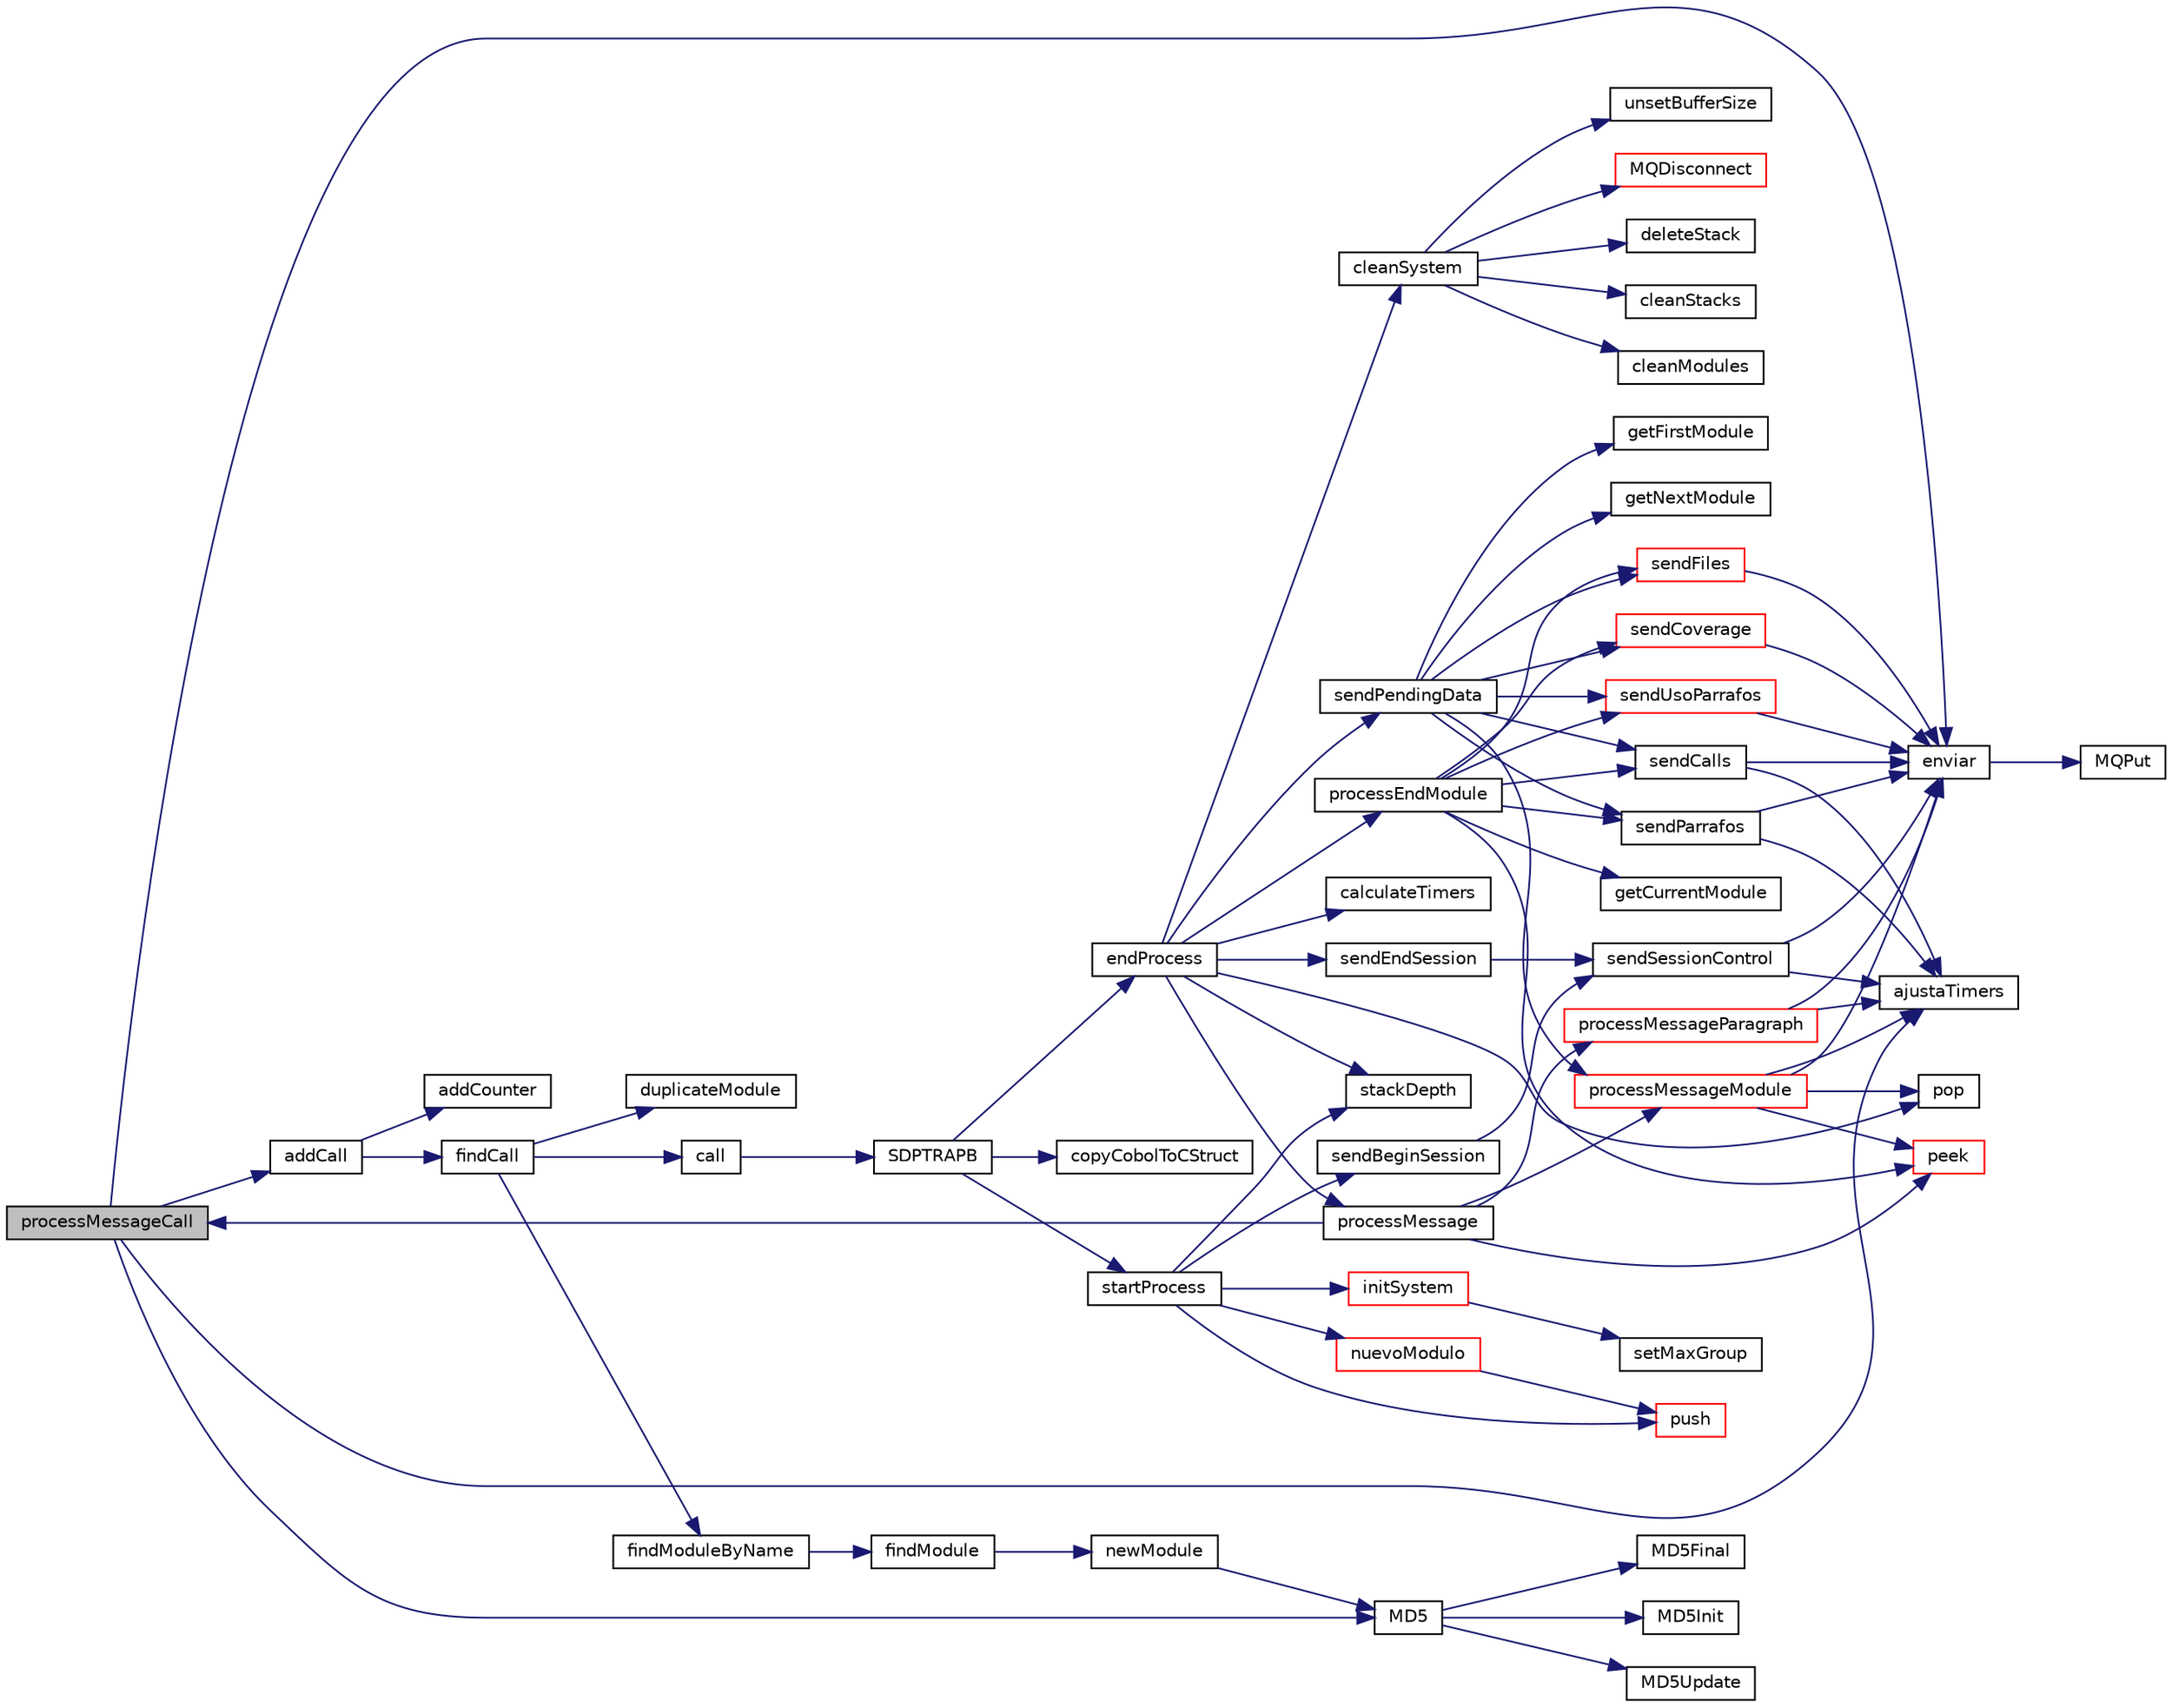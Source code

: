 digraph "processMessageCall"
{
  edge [fontname="Helvetica",fontsize="10",labelfontname="Helvetica",labelfontsize="10"];
  node [fontname="Helvetica",fontsize="10",shape=record];
  rankdir="LR";
  Node1 [label="processMessageCall",height=0.2,width=0.4,color="black", fillcolor="grey75", style="filled", fontcolor="black"];
  Node1 -> Node2 [color="midnightblue",fontsize="10",style="solid"];
  Node2 [label="addCall",height=0.2,width=0.4,color="black", fillcolor="white", style="filled",URL="$modulos_8c.html#a99eadd22b499b79658bd8b0ae82dd7bc"];
  Node2 -> Node3 [color="midnightblue",fontsize="10",style="solid"];
  Node3 [label="findCall",height=0.2,width=0.4,color="black", fillcolor="white", style="filled",URL="$modulos_8c.html#af7747e73680c46384ec80d5969c9b9d1"];
  Node3 -> Node4 [color="midnightblue",fontsize="10",style="solid"];
  Node4 [label="call",height=0.2,width=0.4,color="black", fillcolor="white", style="filled",URL="$tst_functions_8c.html#ad404106300a4eba7630fc7a2b62dbd2e"];
  Node4 -> Node5 [color="midnightblue",fontsize="10",style="solid"];
  Node5 [label="SDPTRAPB",height=0.2,width=0.4,color="black", fillcolor="white", style="filled",URL="$_s_d_p_t_r_a_p_b_8c.html#ae94cd489111188c3ccda942c856494f2"];
  Node5 -> Node6 [color="midnightblue",fontsize="10",style="solid"];
  Node6 [label="copyCobolToCStruct",height=0.2,width=0.4,color="black", fillcolor="white", style="filled",URL="$cob2c_8c.html#a7b6a88dac211a2521b42d23d3080c09d"];
  Node5 -> Node7 [color="midnightblue",fontsize="10",style="solid"];
  Node7 [label="endProcess",height=0.2,width=0.4,color="black", fillcolor="white", style="filled",URL="$_s_d_p_t_r_a_p_b_8c.html#aa42745580a553732a3f221db4d209801"];
  Node7 -> Node8 [color="midnightblue",fontsize="10",style="solid"];
  Node8 [label="pop",height=0.2,width=0.4,color="black", fillcolor="white", style="filled",URL="$pila_8c.html#a1db44ba0ac493c74045249cbc9da35ce"];
  Node7 -> Node9 [color="midnightblue",fontsize="10",style="solid"];
  Node9 [label="calculateTimers",height=0.2,width=0.4,color="black", fillcolor="white", style="filled",URL="$_s_d_p_t_r_a_p_b_8c.html#a0704e6747f6e4e33d32b791e60c85953"];
  Node7 -> Node10 [color="midnightblue",fontsize="10",style="solid"];
  Node10 [label="processMessage",height=0.2,width=0.4,color="black", fillcolor="white", style="filled",URL="$messages_8c.html#ad9a5bcb8859dbde9b0a6029b344b68cd"];
  Node10 -> Node11 [color="midnightblue",fontsize="10",style="solid"];
  Node11 [label="peek",height=0.2,width=0.4,color="red", fillcolor="white", style="filled",URL="$pila_8c.html#a4cd5ead0eacae2da44d2e23a5cd2ff85"];
  Node10 -> Node1 [color="midnightblue",fontsize="10",style="solid"];
  Node10 -> Node12 [color="midnightblue",fontsize="10",style="solid"];
  Node12 [label="processMessageParagraph",height=0.2,width=0.4,color="red", fillcolor="white", style="filled",URL="$messages_8c.html#a01dcea3425d9a1ac856ca40e46c11e06"];
  Node12 -> Node13 [color="midnightblue",fontsize="10",style="solid"];
  Node13 [label="ajustaTimers",height=0.2,width=0.4,color="black", fillcolor="white", style="filled",URL="$messages_8c.html#ade4488bea47f13725077ee3a3e0bac34"];
  Node12 -> Node14 [color="midnightblue",fontsize="10",style="solid"];
  Node14 [label="enviar",height=0.2,width=0.4,color="black", fillcolor="white", style="filled",URL="$amqsdp_8c.html#ab05385469ff40b1b77e3c41846d1421f"];
  Node14 -> Node15 [color="midnightblue",fontsize="10",style="solid"];
  Node15 [label="MQPut",height=0.2,width=0.4,color="black", fillcolor="white", style="filled",URL="$amqsdp_8c.html#a9531d8185ec00f217beb2bcb561099d6"];
  Node10 -> Node16 [color="midnightblue",fontsize="10",style="solid"];
  Node16 [label="processMessageModule",height=0.2,width=0.4,color="red", fillcolor="white", style="filled",URL="$messages_8c.html#a38f5a7f119931cf2c5d80bf082d79396"];
  Node16 -> Node8 [color="midnightblue",fontsize="10",style="solid"];
  Node16 -> Node11 [color="midnightblue",fontsize="10",style="solid"];
  Node16 -> Node13 [color="midnightblue",fontsize="10",style="solid"];
  Node16 -> Node14 [color="midnightblue",fontsize="10",style="solid"];
  Node7 -> Node17 [color="midnightblue",fontsize="10",style="solid"];
  Node17 [label="processEndModule",height=0.2,width=0.4,color="black", fillcolor="white", style="filled",URL="$messages_8c.html#ae4bd6b37abd013f42f2ac297cc683573"];
  Node17 -> Node18 [color="midnightblue",fontsize="10",style="solid"];
  Node18 [label="sendParrafos",height=0.2,width=0.4,color="black", fillcolor="white", style="filled",URL="$messages_8c.html#a347af0003cb0b768fdba68788e9cde4a"];
  Node18 -> Node13 [color="midnightblue",fontsize="10",style="solid"];
  Node18 -> Node14 [color="midnightblue",fontsize="10",style="solid"];
  Node17 -> Node19 [color="midnightblue",fontsize="10",style="solid"];
  Node19 [label="getCurrentModule",height=0.2,width=0.4,color="black", fillcolor="white", style="filled",URL="$modulos_8c.html#af653e19b55527e3f89161ec0c18c710a"];
  Node17 -> Node20 [color="midnightblue",fontsize="10",style="solid"];
  Node20 [label="sendCalls",height=0.2,width=0.4,color="black", fillcolor="white", style="filled",URL="$messages_8c.html#a508bbb821e7ca1f2df8497d011d0f51a"];
  Node20 -> Node13 [color="midnightblue",fontsize="10",style="solid"];
  Node20 -> Node14 [color="midnightblue",fontsize="10",style="solid"];
  Node17 -> Node21 [color="midnightblue",fontsize="10",style="solid"];
  Node21 [label="sendCoverage",height=0.2,width=0.4,color="red", fillcolor="white", style="filled",URL="$messages_8c.html#a55fc859ca4230a2ec01f70112072a6c1"];
  Node21 -> Node14 [color="midnightblue",fontsize="10",style="solid"];
  Node17 -> Node11 [color="midnightblue",fontsize="10",style="solid"];
  Node17 -> Node22 [color="midnightblue",fontsize="10",style="solid"];
  Node22 [label="sendUsoParrafos",height=0.2,width=0.4,color="red", fillcolor="white", style="filled",URL="$messages_8c.html#a395163ce9ccd27fd0ad904ec2dfbde51"];
  Node22 -> Node14 [color="midnightblue",fontsize="10",style="solid"];
  Node17 -> Node23 [color="midnightblue",fontsize="10",style="solid"];
  Node23 [label="sendFiles",height=0.2,width=0.4,color="red", fillcolor="white", style="filled",URL="$messages_8c.html#acc51fc909744a1dba67838e37aaf8bf1"];
  Node23 -> Node14 [color="midnightblue",fontsize="10",style="solid"];
  Node7 -> Node24 [color="midnightblue",fontsize="10",style="solid"];
  Node24 [label="stackDepth",height=0.2,width=0.4,color="black", fillcolor="white", style="filled",URL="$pila_8c.html#a413fbb234d19804d9041033a716e0d75"];
  Node7 -> Node25 [color="midnightblue",fontsize="10",style="solid"];
  Node25 [label="sendPendingData",height=0.2,width=0.4,color="black", fillcolor="white", style="filled",URL="$messages_8c.html#ad2e875f26a55b957c63137be3e719471"];
  Node25 -> Node26 [color="midnightblue",fontsize="10",style="solid"];
  Node26 [label="getFirstModule",height=0.2,width=0.4,color="black", fillcolor="white", style="filled",URL="$modulos_8c.html#a0085fb1e078dbb75094358fb3fa9e9cc"];
  Node25 -> Node18 [color="midnightblue",fontsize="10",style="solid"];
  Node25 -> Node20 [color="midnightblue",fontsize="10",style="solid"];
  Node25 -> Node21 [color="midnightblue",fontsize="10",style="solid"];
  Node25 -> Node22 [color="midnightblue",fontsize="10",style="solid"];
  Node25 -> Node23 [color="midnightblue",fontsize="10",style="solid"];
  Node25 -> Node16 [color="midnightblue",fontsize="10",style="solid"];
  Node25 -> Node27 [color="midnightblue",fontsize="10",style="solid"];
  Node27 [label="getNextModule",height=0.2,width=0.4,color="black", fillcolor="white", style="filled",URL="$modulos_8c.html#a19078a69464f53360640e46c1a6fe0a7"];
  Node7 -> Node28 [color="midnightblue",fontsize="10",style="solid"];
  Node28 [label="sendEndSession",height=0.2,width=0.4,color="black", fillcolor="white", style="filled",URL="$messages_8c.html#a69751ad443f5cbed4e252627ee7421d2"];
  Node28 -> Node29 [color="midnightblue",fontsize="10",style="solid"];
  Node29 [label="sendSessionControl",height=0.2,width=0.4,color="black", fillcolor="white", style="filled",URL="$messages_8c.html#a5df4323dd9c81e9569ef158babd0c59f"];
  Node29 -> Node13 [color="midnightblue",fontsize="10",style="solid"];
  Node29 -> Node14 [color="midnightblue",fontsize="10",style="solid"];
  Node7 -> Node30 [color="midnightblue",fontsize="10",style="solid"];
  Node30 [label="cleanSystem",height=0.2,width=0.4,color="black", fillcolor="white", style="filled",URL="$_s_d_p_t_r_a_p_b_8c.html#a791a48c81cdf8f968eb6e0282729ff14"];
  Node30 -> Node31 [color="midnightblue",fontsize="10",style="solid"];
  Node31 [label="MQDisconnect",height=0.2,width=0.4,color="red", fillcolor="white", style="filled",URL="$amqsdp_8c.html#a4cf1ee13ff615962a3d86fcb8cfa57f5"];
  Node30 -> Node32 [color="midnightblue",fontsize="10",style="solid"];
  Node32 [label="deleteStack",height=0.2,width=0.4,color="black", fillcolor="white", style="filled",URL="$pila_8c.html#aa849c8d27b733322a37846b4dafd9711"];
  Node30 -> Node33 [color="midnightblue",fontsize="10",style="solid"];
  Node33 [label="cleanStacks",height=0.2,width=0.4,color="black", fillcolor="white", style="filled",URL="$pila_8c.html#af178218c456015849c1a499412fbfbd1"];
  Node30 -> Node34 [color="midnightblue",fontsize="10",style="solid"];
  Node34 [label="cleanModules",height=0.2,width=0.4,color="black", fillcolor="white", style="filled",URL="$modulos_8c.html#adea9f669293aa4c6f827ff74d736fed0"];
  Node30 -> Node35 [color="midnightblue",fontsize="10",style="solid"];
  Node35 [label="unsetBufferSize",height=0.2,width=0.4,color="black", fillcolor="white", style="filled",URL="$amqsdp_8c.html#adba192fbf1af062214021fcb06229295"];
  Node5 -> Node36 [color="midnightblue",fontsize="10",style="solid"];
  Node36 [label="startProcess",height=0.2,width=0.4,color="black", fillcolor="white", style="filled",URL="$_s_d_p_t_r_a_p_b_8c.html#ad67bdaaddcfa1424dad31c0b8187f829"];
  Node36 -> Node37 [color="midnightblue",fontsize="10",style="solid"];
  Node37 [label="initSystem",height=0.2,width=0.4,color="red", fillcolor="white", style="filled",URL="$_s_d_p_t_r_a_p_b_8c.html#ad714df92d7ba0d4f11a8de881029449f"];
  Node37 -> Node38 [color="midnightblue",fontsize="10",style="solid"];
  Node38 [label="setMaxGroup",height=0.2,width=0.4,color="black", fillcolor="white", style="filled",URL="$amqsdp_8c.html#ac2122a579c04414c93370c338601c492"];
  Node36 -> Node39 [color="midnightblue",fontsize="10",style="solid"];
  Node39 [label="nuevoModulo",height=0.2,width=0.4,color="red", fillcolor="white", style="filled",URL="$_s_d_p_t_r_a_p_b_8c.html#a004616c530a9e96c121bf5aa81198eab"];
  Node39 -> Node40 [color="midnightblue",fontsize="10",style="solid"];
  Node40 [label="push",height=0.2,width=0.4,color="red", fillcolor="white", style="filled",URL="$pila_8c.html#a2d5d0b13ff0627defd07ec3fbe614b58"];
  Node36 -> Node24 [color="midnightblue",fontsize="10",style="solid"];
  Node36 -> Node41 [color="midnightblue",fontsize="10",style="solid"];
  Node41 [label="sendBeginSession",height=0.2,width=0.4,color="black", fillcolor="white", style="filled",URL="$messages_8c.html#a63282a78d8b8929683dd046c35f09fd8"];
  Node41 -> Node29 [color="midnightblue",fontsize="10",style="solid"];
  Node36 -> Node40 [color="midnightblue",fontsize="10",style="solid"];
  Node3 -> Node42 [color="midnightblue",fontsize="10",style="solid"];
  Node42 [label="findModuleByName",height=0.2,width=0.4,color="black", fillcolor="white", style="filled",URL="$modulos_8c.html#aef1a885b24ebab07006ab20c1ad7eb00"];
  Node42 -> Node43 [color="midnightblue",fontsize="10",style="solid"];
  Node43 [label="findModule",height=0.2,width=0.4,color="black", fillcolor="white", style="filled",URL="$modulos_8c.html#a5529cc590957e9d813dbb71bc4db9dec"];
  Node43 -> Node44 [color="midnightblue",fontsize="10",style="solid"];
  Node44 [label="newModule",height=0.2,width=0.4,color="black", fillcolor="white", style="filled",URL="$modulos_8c.html#a657a11252bee2a30b2e2f4e355badb3c"];
  Node44 -> Node45 [color="midnightblue",fontsize="10",style="solid"];
  Node45 [label="MD5",height=0.2,width=0.4,color="black", fillcolor="white", style="filled",URL="$md5_8c.html#aa75a1419e565ea619428681420b59179"];
  Node45 -> Node46 [color="midnightblue",fontsize="10",style="solid"];
  Node46 [label="MD5Init",height=0.2,width=0.4,color="black", fillcolor="white", style="filled",URL="$md5_8c.html#acd7a26c7e6acb681ee336bfbc86e72bf"];
  Node45 -> Node47 [color="midnightblue",fontsize="10",style="solid"];
  Node47 [label="MD5Update",height=0.2,width=0.4,color="black", fillcolor="white", style="filled",URL="$md5_8c.html#aaa4f37af92ea5ca0e1281749421d4723"];
  Node45 -> Node48 [color="midnightblue",fontsize="10",style="solid"];
  Node48 [label="MD5Final",height=0.2,width=0.4,color="black", fillcolor="white", style="filled",URL="$md5_8c.html#afdf5d50df301891446e41c45eda5904d"];
  Node3 -> Node49 [color="midnightblue",fontsize="10",style="solid"];
  Node49 [label="duplicateModule",height=0.2,width=0.4,color="black", fillcolor="white", style="filled",URL="$modulos_8c.html#ae1d98130531c631f4d4be3c6befdc4c4"];
  Node2 -> Node50 [color="midnightblue",fontsize="10",style="solid"];
  Node50 [label="addCounter",height=0.2,width=0.4,color="black", fillcolor="white", style="filled",URL="$modulos_8c.html#ab87d90ccd6dcf3bda267f4845b8363b6"];
  Node1 -> Node13 [color="midnightblue",fontsize="10",style="solid"];
  Node1 -> Node45 [color="midnightblue",fontsize="10",style="solid"];
  Node1 -> Node14 [color="midnightblue",fontsize="10",style="solid"];
}
